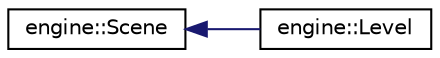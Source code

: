 digraph "Graphical Class Hierarchy"
{
  edge [fontname="Helvetica",fontsize="10",labelfontname="Helvetica",labelfontsize="10"];
  node [fontname="Helvetica",fontsize="10",shape=record];
  rankdir="LR";
  Node1 [label="engine::Scene",height=0.2,width=0.4,color="black", fillcolor="white", style="filled",URL="$classengine_1_1_scene.html"];
  Node1 -> Node2 [dir="back",color="midnightblue",fontsize="10",style="solid",fontname="Helvetica"];
  Node2 [label="engine::Level",height=0.2,width=0.4,color="black", fillcolor="white", style="filled",URL="$classengine_1_1_level.html"];
}
